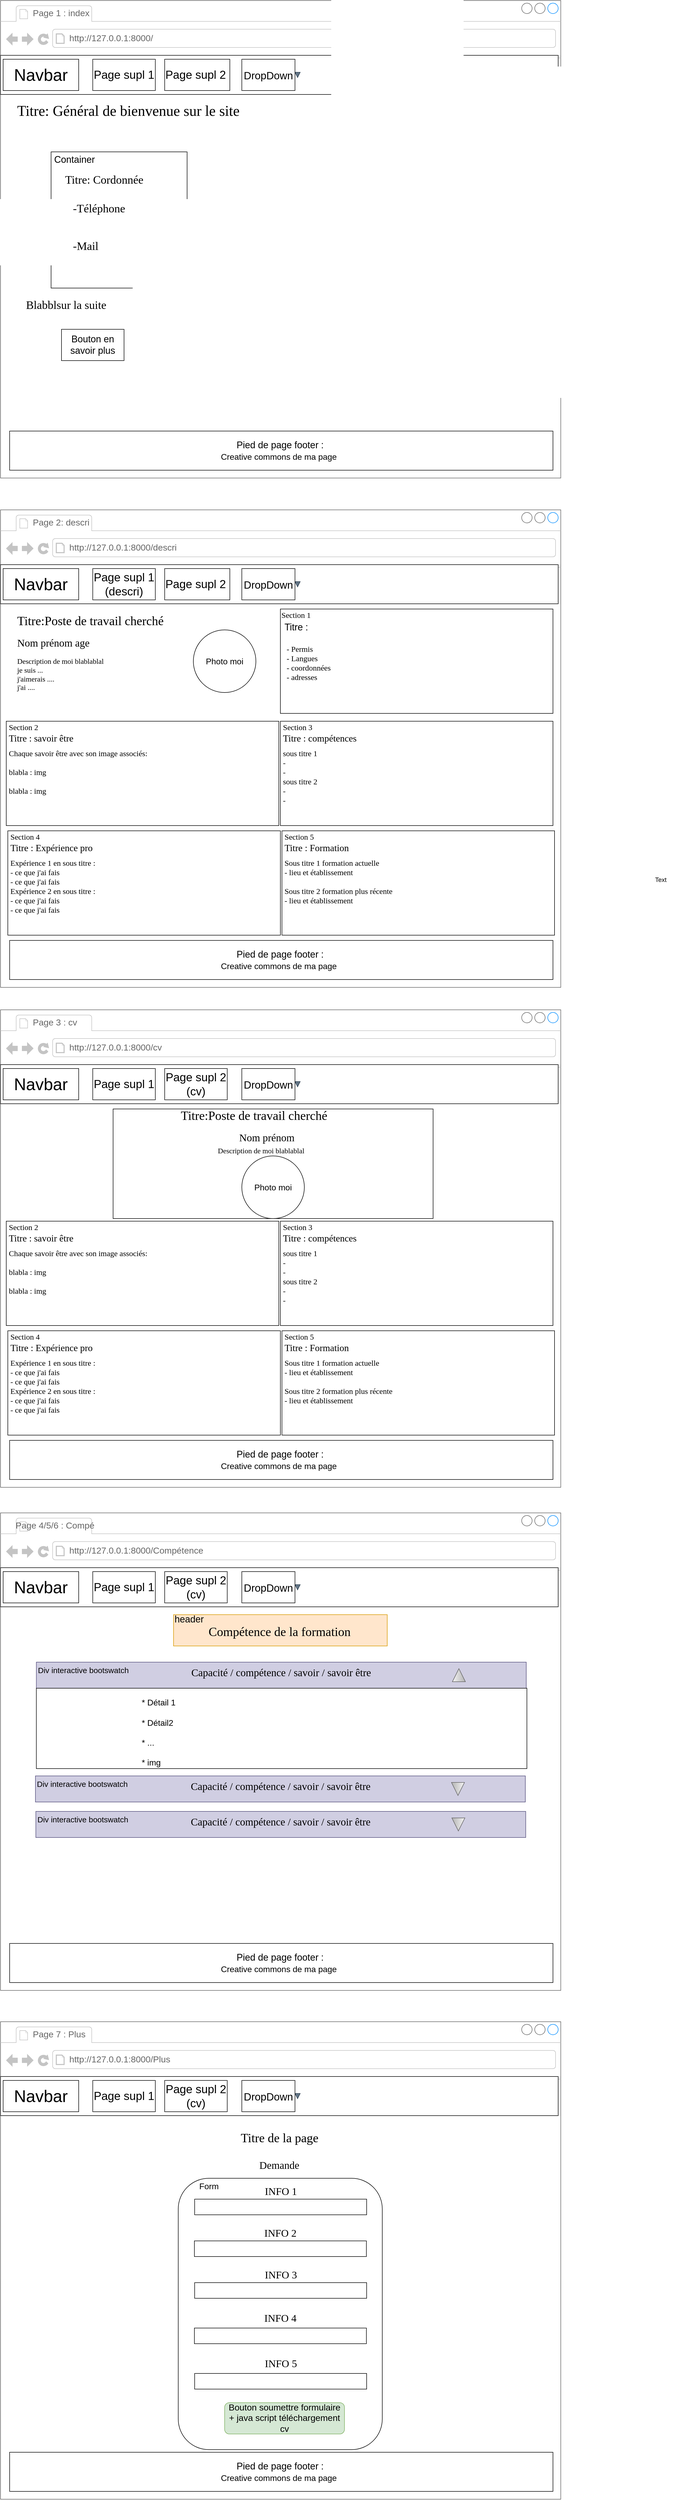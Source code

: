 <mxfile version="23.0.2" type="device">
  <diagram name="Page-1" id="2cc2dc42-3aac-f2a9-1cec-7a8b7cbee084">
    <mxGraphModel dx="1627" dy="3398" grid="1" gridSize="10" guides="1" tooltips="1" connect="1" arrows="1" fold="1" page="1" pageScale="1" pageWidth="1100" pageHeight="850" background="none" math="0" shadow="0">
      <root>
        <mxCell id="0" />
        <mxCell id="1" parent="0" />
        <mxCell id="7026571954dc6520-1" value="j" style="strokeWidth=1;shadow=0;dashed=0;align=center;html=1;shape=mxgraph.mockup.containers.browserWindow;rSize=0;strokeColor=#666666;mainText=,;recursiveResize=0;rounded=0;labelBackgroundColor=none;fontFamily=Verdana;fontSize=12" parent="1" vertex="1">
          <mxGeometry x="13" y="144" width="1075" height="915" as="geometry" />
        </mxCell>
        <mxCell id="PBdtkd81JDV2ZIQKBgxu-104" value="" style="rounded=0;whiteSpace=wrap;html=1;" vertex="1" parent="7026571954dc6520-1">
          <mxGeometry x="216" y="190" width="614" height="210" as="geometry" />
        </mxCell>
        <mxCell id="t-0MSepDz_Ys8Jjh8UIl-3" value="" style="rounded=0;whiteSpace=wrap;html=1;" parent="7026571954dc6520-1" vertex="1">
          <mxGeometry x="11" y="405" width="523" height="200" as="geometry" />
        </mxCell>
        <mxCell id="7026571954dc6520-2" value="Page 3 : cv" style="strokeWidth=1;shadow=0;dashed=0;align=center;html=1;shape=mxgraph.mockup.containers.anchor;fontSize=17;fontColor=#666666;align=left;" parent="7026571954dc6520-1" vertex="1">
          <mxGeometry x="60" y="12" width="110" height="26" as="geometry" />
        </mxCell>
        <mxCell id="7026571954dc6520-3" value="http://127.0.0.1:8000/cv" style="strokeWidth=1;shadow=0;dashed=0;align=center;html=1;shape=mxgraph.mockup.containers.anchor;rSize=0;fontSize=17;fontColor=#666666;align=left;" parent="7026571954dc6520-1" vertex="1">
          <mxGeometry x="130" y="60" width="250" height="26" as="geometry" />
        </mxCell>
        <mxCell id="7026571954dc6520-4" value="&lt;font style=&quot;font-size: 24px;&quot;&gt;Titre:&lt;font style=&quot;font-size: 24px;&quot;&gt;Poste de travail cherché&lt;/font&gt;&lt;/font&gt;" style="text;html=1;points=[];align=left;verticalAlign=top;spacingTop=-4;fontSize=30;fontFamily=Verdana" parent="7026571954dc6520-1" vertex="1">
          <mxGeometry x="344" y="180" width="340" height="50" as="geometry" />
        </mxCell>
        <mxCell id="7026571954dc6520-7" value="&lt;font style=&quot;font-size: 14px;&quot;&gt;Description de moi blablablal&lt;br&gt;&lt;/font&gt;" style="text;html=1;points=[];align=left;verticalAlign=top;spacingTop=-4;fontSize=12;fontFamily=Verdana;whiteSpace=wrap;" parent="7026571954dc6520-1" vertex="1">
          <mxGeometry x="415" y="260" width="240" height="30" as="geometry" />
        </mxCell>
        <mxCell id="DlKppZ8F-c1nNK-8nuvz-2" value="&lt;font style=&quot;font-size: 16px;&quot;&gt;Photo moi&lt;/font&gt;" style="ellipse;whiteSpace=wrap;html=1;aspect=fixed;" parent="7026571954dc6520-1" vertex="1">
          <mxGeometry x="463" y="280" width="120" height="120" as="geometry" />
        </mxCell>
        <mxCell id="DlKppZ8F-c1nNK-8nuvz-4" value="" style="rounded=0;whiteSpace=wrap;html=1;" parent="7026571954dc6520-1" vertex="1">
          <mxGeometry y="105" width="1070" height="75" as="geometry" />
        </mxCell>
        <mxCell id="DlKppZ8F-c1nNK-8nuvz-5" value="&lt;font style=&quot;font-size: 32px;&quot;&gt;Navbar&lt;/font&gt;" style="rounded=0;whiteSpace=wrap;html=1;" parent="7026571954dc6520-1" vertex="1">
          <mxGeometry x="5" y="112.5" width="145" height="60" as="geometry" />
        </mxCell>
        <mxCell id="DlKppZ8F-c1nNK-8nuvz-6" value="" style="triangle;whiteSpace=wrap;html=1;rotation=90;fillColor=#647687;fontColor=#ffffff;strokeColor=#314354;" parent="7026571954dc6520-1" vertex="1">
          <mxGeometry x="565" y="137.5" width="10" height="10" as="geometry" />
        </mxCell>
        <mxCell id="DlKppZ8F-c1nNK-8nuvz-7" value="&lt;font style=&quot;font-size: 20px;&quot;&gt;DropDown&lt;/font&gt;" style="rounded=0;whiteSpace=wrap;html=1;" parent="7026571954dc6520-1" vertex="1">
          <mxGeometry x="463" y="112.5" width="102" height="60" as="geometry" />
        </mxCell>
        <mxCell id="DlKppZ8F-c1nNK-8nuvz-8" value="&lt;font style=&quot;font-size: 22px;&quot;&gt;Page supl 1&lt;/font&gt;" style="rounded=0;whiteSpace=wrap;html=1;" parent="7026571954dc6520-1" vertex="1">
          <mxGeometry x="177" y="112.5" width="120" height="60" as="geometry" />
        </mxCell>
        <mxCell id="DlKppZ8F-c1nNK-8nuvz-9" value="&lt;font style=&quot;font-size: 22px;&quot;&gt;Page supl 2 (cv)&lt;/font&gt;" style="rounded=0;whiteSpace=wrap;html=1;" parent="7026571954dc6520-1" vertex="1">
          <mxGeometry x="315" y="112.5" width="120" height="60" as="geometry" />
        </mxCell>
        <mxCell id="DlKppZ8F-c1nNK-8nuvz-10" value="&lt;font style=&quot;font-size: 20px;&quot;&gt;Nom prénom&lt;/font&gt;" style="text;html=1;points=[];align=left;verticalAlign=top;spacingTop=-4;fontSize=12;fontFamily=Verdana;whiteSpace=wrap;" parent="7026571954dc6520-1" vertex="1">
          <mxGeometry x="455.5" y="230" width="135" height="40" as="geometry" />
        </mxCell>
        <mxCell id="DlKppZ8F-c1nNK-8nuvz-12" value="Section 2" style="text;html=1;points=[];align=left;verticalAlign=top;spacingTop=-4;fontSize=15;fontFamily=Verdana" parent="7026571954dc6520-1" vertex="1">
          <mxGeometry x="14" y="405" width="170" height="30" as="geometry" />
        </mxCell>
        <mxCell id="t-0MSepDz_Ys8Jjh8UIl-4" value="&lt;font style=&quot;font-size: 18px;&quot;&gt;Titre : savoir être&lt;/font&gt;" style="text;html=1;points=[];align=left;verticalAlign=top;spacingTop=-4;fontSize=15;fontFamily=Verdana" parent="7026571954dc6520-1" vertex="1">
          <mxGeometry x="14" y="425" width="170" height="30" as="geometry" />
        </mxCell>
        <mxCell id="t-0MSepDz_Ys8Jjh8UIl-6" value="Chaque savoir être avec son image associés:&lt;br&gt;&lt;br&gt;blabla : img&amp;nbsp;&lt;br&gt;&lt;br&gt;blabla : img&lt;br&gt;&lt;br&gt;" style="text;html=1;points=[];align=left;verticalAlign=top;spacingTop=-4;fontSize=15;fontFamily=Verdana" parent="7026571954dc6520-1" vertex="1">
          <mxGeometry x="14" y="455" width="513" height="145" as="geometry" />
        </mxCell>
        <mxCell id="t-0MSepDz_Ys8Jjh8UIl-8" value="" style="rounded=0;whiteSpace=wrap;html=1;" parent="7026571954dc6520-1" vertex="1">
          <mxGeometry x="537" y="405" width="523" height="200" as="geometry" />
        </mxCell>
        <mxCell id="t-0MSepDz_Ys8Jjh8UIl-9" value="Section 3" style="text;html=1;points=[];align=left;verticalAlign=top;spacingTop=-4;fontSize=15;fontFamily=Verdana" parent="7026571954dc6520-1" vertex="1">
          <mxGeometry x="540" y="405" width="170" height="30" as="geometry" />
        </mxCell>
        <mxCell id="t-0MSepDz_Ys8Jjh8UIl-10" value="&lt;font style=&quot;font-size: 18px;&quot;&gt;Titre : compétences&lt;/font&gt;" style="text;html=1;points=[];align=left;verticalAlign=top;spacingTop=-4;fontSize=15;fontFamily=Verdana" parent="7026571954dc6520-1" vertex="1">
          <mxGeometry x="540" y="425" width="170" height="30" as="geometry" />
        </mxCell>
        <mxCell id="t-0MSepDz_Ys8Jjh8UIl-11" value="sous titre 1&amp;nbsp;&lt;br&gt;-&lt;br&gt;-&lt;br&gt;sous titre 2&lt;br&gt;-&lt;br&gt;-&lt;br&gt;" style="text;html=1;points=[];align=left;verticalAlign=top;spacingTop=-4;fontSize=15;fontFamily=Verdana" parent="7026571954dc6520-1" vertex="1">
          <mxGeometry x="540" y="455" width="513" height="145" as="geometry" />
        </mxCell>
        <mxCell id="t-0MSepDz_Ys8Jjh8UIl-19" value="" style="rounded=0;whiteSpace=wrap;html=1;" parent="7026571954dc6520-1" vertex="1">
          <mxGeometry x="14" y="615" width="523" height="200" as="geometry" />
        </mxCell>
        <mxCell id="t-0MSepDz_Ys8Jjh8UIl-20" value="Section 4" style="text;html=1;points=[];align=left;verticalAlign=top;spacingTop=-4;fontSize=15;fontFamily=Verdana" parent="7026571954dc6520-1" vertex="1">
          <mxGeometry x="17" y="615" width="170" height="30" as="geometry" />
        </mxCell>
        <mxCell id="t-0MSepDz_Ys8Jjh8UIl-21" value="&lt;font style=&quot;font-size: 18px;&quot;&gt;Titre : Expérience pro&lt;/font&gt;" style="text;html=1;points=[];align=left;verticalAlign=top;spacingTop=-4;fontSize=15;fontFamily=Verdana" parent="7026571954dc6520-1" vertex="1">
          <mxGeometry x="17" y="635" width="170" height="30" as="geometry" />
        </mxCell>
        <mxCell id="t-0MSepDz_Ys8Jjh8UIl-22" value="Expérience 1 en sous titre :&lt;br&gt;- ce que j&#39;ai fais&amp;nbsp;&lt;br&gt;- ce que j&#39;ai fais&lt;br&gt;Expérience 2 en sous titre :&lt;br style=&quot;border-color: var(--border-color);&quot;&gt;- ce que j&#39;ai fais&amp;nbsp;&lt;br style=&quot;border-color: var(--border-color);&quot;&gt;- ce que j&#39;ai fais" style="text;html=1;points=[];align=left;verticalAlign=top;spacingTop=-4;fontSize=15;fontFamily=Verdana" parent="7026571954dc6520-1" vertex="1">
          <mxGeometry x="17" y="665" width="513" height="145" as="geometry" />
        </mxCell>
        <mxCell id="t-0MSepDz_Ys8Jjh8UIl-23" value="" style="rounded=0;whiteSpace=wrap;html=1;" parent="7026571954dc6520-1" vertex="1">
          <mxGeometry x="540" y="615" width="523" height="200" as="geometry" />
        </mxCell>
        <mxCell id="t-0MSepDz_Ys8Jjh8UIl-24" value="Section 5" style="text;html=1;points=[];align=left;verticalAlign=top;spacingTop=-4;fontSize=15;fontFamily=Verdana" parent="7026571954dc6520-1" vertex="1">
          <mxGeometry x="543" y="615" width="170" height="30" as="geometry" />
        </mxCell>
        <mxCell id="t-0MSepDz_Ys8Jjh8UIl-25" value="&lt;font style=&quot;font-size: 18px;&quot;&gt;Titre : Formation&lt;/font&gt;" style="text;html=1;points=[];align=left;verticalAlign=top;spacingTop=-4;fontSize=15;fontFamily=Verdana" parent="7026571954dc6520-1" vertex="1">
          <mxGeometry x="543" y="635" width="170" height="30" as="geometry" />
        </mxCell>
        <mxCell id="t-0MSepDz_Ys8Jjh8UIl-26" value="Sous titre 1 formation actuelle&amp;nbsp;&lt;br&gt;- lieu et établissement&lt;br&gt;&lt;br&gt;Sous titre 2 formation plus récente&amp;nbsp;&lt;br style=&quot;border-color: var(--border-color);&quot;&gt;- lieu et établissement" style="text;html=1;points=[];align=left;verticalAlign=top;spacingTop=-4;fontSize=15;fontFamily=Verdana" parent="7026571954dc6520-1" vertex="1">
          <mxGeometry x="543" y="665" width="513" height="145" as="geometry" />
        </mxCell>
        <mxCell id="t-0MSepDz_Ys8Jjh8UIl-27" value="" style="rounded=0;whiteSpace=wrap;html=1;" parent="7026571954dc6520-1" vertex="1">
          <mxGeometry x="17.5" y="825" width="1042.5" height="75" as="geometry" />
        </mxCell>
        <mxCell id="t-0MSepDz_Ys8Jjh8UIl-29" value="&lt;font style=&quot;&quot;&gt;&lt;span style=&quot;font-size: 18px;&quot;&gt;Pied de page footer :&lt;/span&gt;&lt;br&gt;&lt;font style=&quot;font-size: 16px;&quot;&gt;Creative commons de ma page&lt;/font&gt;&lt;/font&gt;&lt;font style=&quot;font-size: 18px;&quot;&gt;&amp;nbsp;&lt;br&gt;&lt;/font&gt;" style="text;html=1;strokeColor=none;fillColor=none;align=center;verticalAlign=middle;whiteSpace=wrap;rounded=0;" parent="7026571954dc6520-1" vertex="1">
          <mxGeometry x="308.5" y="838.75" width="455" height="47.5" as="geometry" />
        </mxCell>
        <mxCell id="t-0MSepDz_Ys8Jjh8UIl-30" value="j" style="strokeWidth=1;shadow=0;dashed=0;align=center;html=1;shape=mxgraph.mockup.containers.browserWindow;rSize=0;strokeColor=#666666;mainText=,;recursiveResize=0;rounded=0;labelBackgroundColor=none;fontFamily=Verdana;fontSize=12" parent="1" vertex="1">
          <mxGeometry x="13" y="-814" width="1075" height="915" as="geometry" />
        </mxCell>
        <mxCell id="t-0MSepDz_Ys8Jjh8UIl-31" value="" style="rounded=0;whiteSpace=wrap;html=1;" parent="t-0MSepDz_Ys8Jjh8UIl-30" vertex="1">
          <mxGeometry x="11" y="405" width="523" height="200" as="geometry" />
        </mxCell>
        <mxCell id="t-0MSepDz_Ys8Jjh8UIl-32" value="" style="rounded=0;whiteSpace=wrap;html=1;" parent="t-0MSepDz_Ys8Jjh8UIl-30" vertex="1">
          <mxGeometry x="537" y="190" width="523" height="200" as="geometry" />
        </mxCell>
        <mxCell id="t-0MSepDz_Ys8Jjh8UIl-33" value="Page 2: descri" style="strokeWidth=1;shadow=0;dashed=0;align=center;html=1;shape=mxgraph.mockup.containers.anchor;fontSize=17;fontColor=#666666;align=left;" parent="t-0MSepDz_Ys8Jjh8UIl-30" vertex="1">
          <mxGeometry x="60" y="12" width="110" height="26" as="geometry" />
        </mxCell>
        <mxCell id="t-0MSepDz_Ys8Jjh8UIl-34" value="http://127.0.0.1:8000/descri" style="strokeWidth=1;shadow=0;dashed=0;align=center;html=1;shape=mxgraph.mockup.containers.anchor;rSize=0;fontSize=17;fontColor=#666666;align=left;" parent="t-0MSepDz_Ys8Jjh8UIl-30" vertex="1">
          <mxGeometry x="130" y="60" width="250" height="26" as="geometry" />
        </mxCell>
        <mxCell id="t-0MSepDz_Ys8Jjh8UIl-35" value="&lt;font style=&quot;font-size: 24px;&quot;&gt;Titre:&lt;font style=&quot;font-size: 24px;&quot;&gt;Poste de travail cherché&lt;/font&gt;&lt;/font&gt;" style="text;html=1;points=[];align=left;verticalAlign=top;spacingTop=-4;fontSize=30;fontFamily=Verdana" parent="t-0MSepDz_Ys8Jjh8UIl-30" vertex="1">
          <mxGeometry x="30" y="190" width="340" height="50" as="geometry" />
        </mxCell>
        <mxCell id="t-0MSepDz_Ys8Jjh8UIl-36" value="Section 1" style="text;html=1;points=[];align=left;verticalAlign=top;spacingTop=-4;fontSize=15;fontFamily=Verdana" parent="t-0MSepDz_Ys8Jjh8UIl-30" vertex="1">
          <mxGeometry x="537" y="190" width="93" height="20" as="geometry" />
        </mxCell>
        <mxCell id="t-0MSepDz_Ys8Jjh8UIl-37" value="&lt;font style=&quot;font-size: 14px;&quot;&gt;Description de moi blablablal&lt;br&gt;je suis ...&lt;br&gt;j&#39;aimerais ....&lt;br&gt;j&#39;ai ....&lt;br&gt;&lt;/font&gt;" style="text;html=1;points=[];align=left;verticalAlign=top;spacingTop=-4;fontSize=12;fontFamily=Verdana;whiteSpace=wrap;" parent="t-0MSepDz_Ys8Jjh8UIl-30" vertex="1">
          <mxGeometry x="30" y="280" width="240" height="75" as="geometry" />
        </mxCell>
        <mxCell id="t-0MSepDz_Ys8Jjh8UIl-38" value="&lt;font style=&quot;font-size: 16px;&quot;&gt;Photo moi&lt;/font&gt;" style="ellipse;whiteSpace=wrap;html=1;aspect=fixed;" parent="t-0MSepDz_Ys8Jjh8UIl-30" vertex="1">
          <mxGeometry x="370" y="230" width="120" height="120" as="geometry" />
        </mxCell>
        <mxCell id="t-0MSepDz_Ys8Jjh8UIl-39" value="" style="rounded=0;whiteSpace=wrap;html=1;" parent="t-0MSepDz_Ys8Jjh8UIl-30" vertex="1">
          <mxGeometry y="105" width="1070" height="75" as="geometry" />
        </mxCell>
        <mxCell id="t-0MSepDz_Ys8Jjh8UIl-42" value="&lt;font style=&quot;font-size: 32px;&quot;&gt;Navbar&lt;/font&gt;" style="rounded=0;whiteSpace=wrap;html=1;" parent="t-0MSepDz_Ys8Jjh8UIl-30" vertex="1">
          <mxGeometry x="5" y="112.5" width="145" height="60" as="geometry" />
        </mxCell>
        <mxCell id="t-0MSepDz_Ys8Jjh8UIl-43" value="" style="triangle;whiteSpace=wrap;html=1;rotation=90;fillColor=#647687;fontColor=#ffffff;strokeColor=#314354;" parent="t-0MSepDz_Ys8Jjh8UIl-30" vertex="1">
          <mxGeometry x="565" y="137.5" width="10" height="10" as="geometry" />
        </mxCell>
        <mxCell id="t-0MSepDz_Ys8Jjh8UIl-44" value="&lt;font style=&quot;font-size: 20px;&quot;&gt;DropDown&lt;/font&gt;" style="rounded=0;whiteSpace=wrap;html=1;" parent="t-0MSepDz_Ys8Jjh8UIl-30" vertex="1">
          <mxGeometry x="463" y="112.5" width="102" height="60" as="geometry" />
        </mxCell>
        <mxCell id="t-0MSepDz_Ys8Jjh8UIl-45" value="&lt;font style=&quot;font-size: 22px;&quot;&gt;Page supl 1&lt;br&gt;(descri)&lt;br&gt;&lt;/font&gt;" style="rounded=0;whiteSpace=wrap;html=1;" parent="t-0MSepDz_Ys8Jjh8UIl-30" vertex="1">
          <mxGeometry x="177" y="112.5" width="120" height="60" as="geometry" />
        </mxCell>
        <mxCell id="t-0MSepDz_Ys8Jjh8UIl-46" value="&lt;font style=&quot;font-size: 22px;&quot;&gt;Page supl 2&amp;nbsp;&lt;/font&gt;" style="rounded=0;whiteSpace=wrap;html=1;" parent="t-0MSepDz_Ys8Jjh8UIl-30" vertex="1">
          <mxGeometry x="315" y="112.5" width="125" height="60" as="geometry" />
        </mxCell>
        <mxCell id="t-0MSepDz_Ys8Jjh8UIl-47" value="&lt;font style=&quot;font-size: 20px;&quot;&gt;Nom prénom age&amp;nbsp;&lt;/font&gt;" style="text;html=1;points=[];align=left;verticalAlign=top;spacingTop=-4;fontSize=12;fontFamily=Verdana;whiteSpace=wrap;" parent="t-0MSepDz_Ys8Jjh8UIl-30" vertex="1">
          <mxGeometry x="30" y="240" width="240" height="40" as="geometry" />
        </mxCell>
        <mxCell id="t-0MSepDz_Ys8Jjh8UIl-48" value="Section 2" style="text;html=1;points=[];align=left;verticalAlign=top;spacingTop=-4;fontSize=15;fontFamily=Verdana" parent="t-0MSepDz_Ys8Jjh8UIl-30" vertex="1">
          <mxGeometry x="14" y="405" width="170" height="30" as="geometry" />
        </mxCell>
        <mxCell id="t-0MSepDz_Ys8Jjh8UIl-49" value="&lt;font style=&quot;font-size: 18px;&quot;&gt;Titre :&amp;nbsp;&lt;/font&gt;" style="text;html=1;strokeColor=none;fillColor=none;align=center;verticalAlign=middle;whiteSpace=wrap;rounded=0;" parent="t-0MSepDz_Ys8Jjh8UIl-30" vertex="1">
          <mxGeometry x="540" y="210" width="60" height="30" as="geometry" />
        </mxCell>
        <mxCell id="t-0MSepDz_Ys8Jjh8UIl-50" value="- Permis&lt;br&gt;- Langues&lt;br&gt;- coordonnées&lt;br&gt;- adresses" style="text;html=1;points=[];align=left;verticalAlign=top;spacingTop=-4;fontSize=15;fontFamily=Verdana" parent="t-0MSepDz_Ys8Jjh8UIl-30" vertex="1">
          <mxGeometry x="547" y="255" width="233" height="135" as="geometry" />
        </mxCell>
        <mxCell id="t-0MSepDz_Ys8Jjh8UIl-51" value="&lt;font style=&quot;font-size: 18px;&quot;&gt;Titre : savoir être&lt;/font&gt;" style="text;html=1;points=[];align=left;verticalAlign=top;spacingTop=-4;fontSize=15;fontFamily=Verdana" parent="t-0MSepDz_Ys8Jjh8UIl-30" vertex="1">
          <mxGeometry x="14" y="425" width="170" height="30" as="geometry" />
        </mxCell>
        <mxCell id="t-0MSepDz_Ys8Jjh8UIl-52" value="Chaque savoir être avec son image associés:&lt;br&gt;&lt;br&gt;blabla : img&amp;nbsp;&lt;br&gt;&lt;br&gt;blabla : img&lt;br&gt;&lt;br&gt;" style="text;html=1;points=[];align=left;verticalAlign=top;spacingTop=-4;fontSize=15;fontFamily=Verdana" parent="t-0MSepDz_Ys8Jjh8UIl-30" vertex="1">
          <mxGeometry x="14" y="455" width="513" height="145" as="geometry" />
        </mxCell>
        <mxCell id="t-0MSepDz_Ys8Jjh8UIl-53" value="" style="rounded=0;whiteSpace=wrap;html=1;" parent="t-0MSepDz_Ys8Jjh8UIl-30" vertex="1">
          <mxGeometry x="537" y="405" width="523" height="200" as="geometry" />
        </mxCell>
        <mxCell id="t-0MSepDz_Ys8Jjh8UIl-54" value="Section 3" style="text;html=1;points=[];align=left;verticalAlign=top;spacingTop=-4;fontSize=15;fontFamily=Verdana" parent="t-0MSepDz_Ys8Jjh8UIl-30" vertex="1">
          <mxGeometry x="540" y="405" width="170" height="30" as="geometry" />
        </mxCell>
        <mxCell id="t-0MSepDz_Ys8Jjh8UIl-55" value="&lt;font style=&quot;font-size: 18px;&quot;&gt;Titre : compétences&lt;/font&gt;" style="text;html=1;points=[];align=left;verticalAlign=top;spacingTop=-4;fontSize=15;fontFamily=Verdana" parent="t-0MSepDz_Ys8Jjh8UIl-30" vertex="1">
          <mxGeometry x="540" y="425" width="170" height="30" as="geometry" />
        </mxCell>
        <mxCell id="t-0MSepDz_Ys8Jjh8UIl-56" value="sous titre 1&amp;nbsp;&lt;br&gt;-&lt;br&gt;-&lt;br&gt;sous titre 2&lt;br&gt;-&lt;br&gt;-&lt;br&gt;" style="text;html=1;points=[];align=left;verticalAlign=top;spacingTop=-4;fontSize=15;fontFamily=Verdana" parent="t-0MSepDz_Ys8Jjh8UIl-30" vertex="1">
          <mxGeometry x="540" y="455" width="513" height="145" as="geometry" />
        </mxCell>
        <mxCell id="t-0MSepDz_Ys8Jjh8UIl-57" value="" style="rounded=0;whiteSpace=wrap;html=1;" parent="t-0MSepDz_Ys8Jjh8UIl-30" vertex="1">
          <mxGeometry x="14" y="615" width="523" height="200" as="geometry" />
        </mxCell>
        <mxCell id="t-0MSepDz_Ys8Jjh8UIl-58" value="Section 4" style="text;html=1;points=[];align=left;verticalAlign=top;spacingTop=-4;fontSize=15;fontFamily=Verdana" parent="t-0MSepDz_Ys8Jjh8UIl-30" vertex="1">
          <mxGeometry x="17" y="615" width="170" height="30" as="geometry" />
        </mxCell>
        <mxCell id="t-0MSepDz_Ys8Jjh8UIl-59" value="&lt;font style=&quot;font-size: 18px;&quot;&gt;Titre : Expérience pro&lt;/font&gt;" style="text;html=1;points=[];align=left;verticalAlign=top;spacingTop=-4;fontSize=15;fontFamily=Verdana" parent="t-0MSepDz_Ys8Jjh8UIl-30" vertex="1">
          <mxGeometry x="17" y="635" width="170" height="30" as="geometry" />
        </mxCell>
        <mxCell id="t-0MSepDz_Ys8Jjh8UIl-60" value="Expérience 1 en sous titre :&lt;br&gt;- ce que j&#39;ai fais&amp;nbsp;&lt;br&gt;- ce que j&#39;ai fais&lt;br&gt;Expérience 2 en sous titre :&lt;br style=&quot;border-color: var(--border-color);&quot;&gt;- ce que j&#39;ai fais&amp;nbsp;&lt;br style=&quot;border-color: var(--border-color);&quot;&gt;- ce que j&#39;ai fais" style="text;html=1;points=[];align=left;verticalAlign=top;spacingTop=-4;fontSize=15;fontFamily=Verdana" parent="t-0MSepDz_Ys8Jjh8UIl-30" vertex="1">
          <mxGeometry x="17" y="665" width="513" height="145" as="geometry" />
        </mxCell>
        <mxCell id="t-0MSepDz_Ys8Jjh8UIl-61" value="" style="rounded=0;whiteSpace=wrap;html=1;" parent="t-0MSepDz_Ys8Jjh8UIl-30" vertex="1">
          <mxGeometry x="540" y="615" width="523" height="200" as="geometry" />
        </mxCell>
        <mxCell id="t-0MSepDz_Ys8Jjh8UIl-62" value="Section 5" style="text;html=1;points=[];align=left;verticalAlign=top;spacingTop=-4;fontSize=15;fontFamily=Verdana" parent="t-0MSepDz_Ys8Jjh8UIl-30" vertex="1">
          <mxGeometry x="543" y="615" width="170" height="30" as="geometry" />
        </mxCell>
        <mxCell id="t-0MSepDz_Ys8Jjh8UIl-63" value="&lt;font style=&quot;font-size: 18px;&quot;&gt;Titre : Formation&lt;/font&gt;" style="text;html=1;points=[];align=left;verticalAlign=top;spacingTop=-4;fontSize=15;fontFamily=Verdana" parent="t-0MSepDz_Ys8Jjh8UIl-30" vertex="1">
          <mxGeometry x="543" y="635" width="170" height="30" as="geometry" />
        </mxCell>
        <mxCell id="t-0MSepDz_Ys8Jjh8UIl-64" value="Sous titre 1 formation actuelle&amp;nbsp;&lt;br&gt;- lieu et établissement&lt;br&gt;&lt;br&gt;Sous titre 2 formation plus récente&amp;nbsp;&lt;br style=&quot;border-color: var(--border-color);&quot;&gt;- lieu et établissement" style="text;html=1;points=[];align=left;verticalAlign=top;spacingTop=-4;fontSize=15;fontFamily=Verdana" parent="t-0MSepDz_Ys8Jjh8UIl-30" vertex="1">
          <mxGeometry x="543" y="665" width="513" height="145" as="geometry" />
        </mxCell>
        <mxCell id="t-0MSepDz_Ys8Jjh8UIl-65" value="" style="rounded=0;whiteSpace=wrap;html=1;" parent="t-0MSepDz_Ys8Jjh8UIl-30" vertex="1">
          <mxGeometry x="17.5" y="825" width="1042.5" height="75" as="geometry" />
        </mxCell>
        <mxCell id="t-0MSepDz_Ys8Jjh8UIl-66" value="&lt;font style=&quot;&quot;&gt;&lt;span style=&quot;font-size: 18px;&quot;&gt;Pied de page footer :&lt;/span&gt;&lt;br&gt;&lt;font style=&quot;font-size: 16px;&quot;&gt;Creative commons de ma page&lt;/font&gt;&lt;/font&gt;&lt;font style=&quot;font-size: 18px;&quot;&gt;&amp;nbsp;&lt;br&gt;&lt;/font&gt;" style="text;html=1;strokeColor=none;fillColor=none;align=center;verticalAlign=middle;whiteSpace=wrap;rounded=0;" parent="t-0MSepDz_Ys8Jjh8UIl-30" vertex="1">
          <mxGeometry x="308.5" y="838.75" width="455" height="47.5" as="geometry" />
        </mxCell>
        <mxCell id="t-0MSepDz_Ys8Jjh8UIl-67" value="Text" style="text;html=1;strokeColor=none;fillColor=none;align=center;verticalAlign=middle;whiteSpace=wrap;rounded=0;" parent="1" vertex="1">
          <mxGeometry x="1250" y="-120" width="60" height="30" as="geometry" />
        </mxCell>
        <mxCell id="t-0MSepDz_Ys8Jjh8UIl-68" value="" style="strokeWidth=1;shadow=0;dashed=0;align=center;html=1;shape=mxgraph.mockup.containers.browserWindow;rSize=0;strokeColor=#666666;mainText=,;recursiveResize=0;rounded=0;labelBackgroundColor=none;fontFamily=Verdana;fontSize=12" parent="1" vertex="1">
          <mxGeometry x="13" y="-1790" width="1075" height="915" as="geometry" />
        </mxCell>
        <mxCell id="ok_gMqsKIF0UNlrbJtwh-1" value="" style="whiteSpace=wrap;html=1;aspect=fixed;" parent="t-0MSepDz_Ys8Jjh8UIl-68" vertex="1">
          <mxGeometry x="97" y="290" width="261" height="261" as="geometry" />
        </mxCell>
        <mxCell id="t-0MSepDz_Ys8Jjh8UIl-71" value="Page 1 : index" style="strokeWidth=1;shadow=0;dashed=0;align=center;html=1;shape=mxgraph.mockup.containers.anchor;fontSize=17;fontColor=#666666;align=left;" parent="t-0MSepDz_Ys8Jjh8UIl-68" vertex="1">
          <mxGeometry x="60" y="12" width="110" height="26" as="geometry" />
        </mxCell>
        <mxCell id="t-0MSepDz_Ys8Jjh8UIl-72" value="http://127.0.0.1:8000/" style="strokeWidth=1;shadow=0;dashed=0;align=center;html=1;shape=mxgraph.mockup.containers.anchor;rSize=0;fontSize=17;fontColor=#666666;align=left;" parent="t-0MSepDz_Ys8Jjh8UIl-68" vertex="1">
          <mxGeometry x="130" y="60" width="250" height="26" as="geometry" />
        </mxCell>
        <mxCell id="t-0MSepDz_Ys8Jjh8UIl-73" value="&lt;font style=&quot;font-size: 28px;&quot;&gt;Titre: Général de bienvenue sur le site&lt;/font&gt;" style="text;html=1;points=[];align=left;verticalAlign=top;spacingTop=-4;fontSize=30;fontFamily=Verdana" parent="t-0MSepDz_Ys8Jjh8UIl-68" vertex="1">
          <mxGeometry x="30" y="190" width="860" height="50" as="geometry" />
        </mxCell>
        <mxCell id="t-0MSepDz_Ys8Jjh8UIl-77" value="" style="rounded=0;whiteSpace=wrap;html=1;" parent="t-0MSepDz_Ys8Jjh8UIl-68" vertex="1">
          <mxGeometry y="105" width="1070" height="75" as="geometry" />
        </mxCell>
        <mxCell id="t-0MSepDz_Ys8Jjh8UIl-80" value="&lt;font style=&quot;font-size: 32px;&quot;&gt;Navbar&lt;/font&gt;" style="rounded=0;whiteSpace=wrap;html=1;" parent="t-0MSepDz_Ys8Jjh8UIl-68" vertex="1">
          <mxGeometry x="5" y="112.5" width="145" height="60" as="geometry" />
        </mxCell>
        <mxCell id="t-0MSepDz_Ys8Jjh8UIl-81" value="" style="triangle;whiteSpace=wrap;html=1;rotation=90;fillColor=#647687;fontColor=#ffffff;strokeColor=#314354;" parent="t-0MSepDz_Ys8Jjh8UIl-68" vertex="1">
          <mxGeometry x="565" y="137.5" width="10" height="10" as="geometry" />
        </mxCell>
        <mxCell id="t-0MSepDz_Ys8Jjh8UIl-82" value="&lt;font style=&quot;font-size: 20px;&quot;&gt;DropDown&lt;/font&gt;" style="rounded=0;whiteSpace=wrap;html=1;" parent="t-0MSepDz_Ys8Jjh8UIl-68" vertex="1">
          <mxGeometry x="463" y="112.5" width="102" height="60" as="geometry" />
        </mxCell>
        <mxCell id="t-0MSepDz_Ys8Jjh8UIl-83" value="&lt;font style=&quot;font-size: 22px;&quot;&gt;Page supl 1&lt;br&gt;&lt;/font&gt;" style="rounded=0;whiteSpace=wrap;html=1;" parent="t-0MSepDz_Ys8Jjh8UIl-68" vertex="1">
          <mxGeometry x="177" y="112.5" width="120" height="60" as="geometry" />
        </mxCell>
        <mxCell id="t-0MSepDz_Ys8Jjh8UIl-84" value="&lt;font style=&quot;font-size: 22px;&quot;&gt;Page supl 2&amp;nbsp;&lt;/font&gt;" style="rounded=0;whiteSpace=wrap;html=1;" parent="t-0MSepDz_Ys8Jjh8UIl-68" vertex="1">
          <mxGeometry x="315" y="112.5" width="125" height="60" as="geometry" />
        </mxCell>
        <mxCell id="t-0MSepDz_Ys8Jjh8UIl-103" value="" style="rounded=0;whiteSpace=wrap;html=1;" parent="t-0MSepDz_Ys8Jjh8UIl-68" vertex="1">
          <mxGeometry x="17.5" y="825" width="1042.5" height="75" as="geometry" />
        </mxCell>
        <mxCell id="t-0MSepDz_Ys8Jjh8UIl-104" value="&lt;font style=&quot;&quot;&gt;&lt;span style=&quot;font-size: 18px;&quot;&gt;Pied de page footer :&lt;/span&gt;&lt;br&gt;&lt;font style=&quot;font-size: 16px;&quot;&gt;Creative commons de ma page&lt;/font&gt;&lt;/font&gt;&lt;font style=&quot;font-size: 18px;&quot;&gt;&amp;nbsp;&lt;br&gt;&lt;/font&gt;" style="text;html=1;strokeColor=none;fillColor=none;align=center;verticalAlign=middle;whiteSpace=wrap;rounded=0;" parent="t-0MSepDz_Ys8Jjh8UIl-68" vertex="1">
          <mxGeometry x="308.5" y="838.75" width="455" height="47.5" as="geometry" />
        </mxCell>
        <mxCell id="c42JllxmDrkgjZoQHSI8-1" value="&lt;font style=&quot;font-size: 22px;&quot;&gt;Titre: Cordonnée&lt;/font&gt;" style="text;html=1;points=[];align=left;verticalAlign=top;spacingTop=-4;fontSize=30;fontFamily=Verdana" parent="t-0MSepDz_Ys8Jjh8UIl-68" vertex="1">
          <mxGeometry x="122" y="320" width="205" height="50" as="geometry" />
        </mxCell>
        <mxCell id="c42JllxmDrkgjZoQHSI8-2" value="&lt;span style=&quot;font-size: 22px;&quot;&gt;-Téléphone&lt;br&gt;&lt;br&gt;-Mail&lt;br&gt;&lt;/span&gt;" style="text;html=1;points=[];align=left;verticalAlign=top;spacingTop=-4;fontSize=30;fontFamily=Verdana" parent="t-0MSepDz_Ys8Jjh8UIl-68" vertex="1">
          <mxGeometry x="137" y="375" width="143" height="140" as="geometry" />
        </mxCell>
        <mxCell id="c42JllxmDrkgjZoQHSI8-3" value="&lt;span style=&quot;font-size: 22px;&quot;&gt;Blabblsur la suite&lt;br&gt;&lt;/span&gt;" style="text;html=1;points=[];align=left;verticalAlign=top;spacingTop=-4;fontSize=30;fontFamily=Verdana" parent="t-0MSepDz_Ys8Jjh8UIl-68" vertex="1">
          <mxGeometry x="47" y="560" width="860" height="140" as="geometry" />
        </mxCell>
        <mxCell id="ok_gMqsKIF0UNlrbJtwh-2" value="&lt;font style=&quot;font-size: 18px;&quot;&gt;Container&lt;/font&gt;" style="text;html=1;strokeColor=none;fillColor=none;align=center;verticalAlign=middle;whiteSpace=wrap;rounded=0;" parent="t-0MSepDz_Ys8Jjh8UIl-68" vertex="1">
          <mxGeometry x="97" y="290" width="90" height="30" as="geometry" />
        </mxCell>
        <mxCell id="ok_gMqsKIF0UNlrbJtwh-3" value="&lt;font style=&quot;font-size: 18px;&quot;&gt;Bouton en savoir plus&lt;/font&gt;" style="rounded=0;whiteSpace=wrap;html=1;" parent="t-0MSepDz_Ys8Jjh8UIl-68" vertex="1">
          <mxGeometry x="117" y="630" width="120" height="60" as="geometry" />
        </mxCell>
        <mxCell id="PBdtkd81JDV2ZIQKBgxu-1" value="" style="strokeWidth=1;shadow=0;dashed=0;align=center;html=1;shape=mxgraph.mockup.containers.browserWindow;rSize=0;strokeColor=#666666;mainText=,;recursiveResize=0;rounded=0;labelBackgroundColor=none;fontFamily=Verdana;fontSize=12" vertex="1" parent="1">
          <mxGeometry x="13" y="2083" width="1075" height="915" as="geometry" />
        </mxCell>
        <mxCell id="PBdtkd81JDV2ZIQKBgxu-4" value="Page 7 : Plus" style="strokeWidth=1;shadow=0;dashed=0;align=center;html=1;shape=mxgraph.mockup.containers.anchor;fontSize=17;fontColor=#666666;align=left;" vertex="1" parent="PBdtkd81JDV2ZIQKBgxu-1">
          <mxGeometry x="60" y="12" width="110" height="26" as="geometry" />
        </mxCell>
        <mxCell id="PBdtkd81JDV2ZIQKBgxu-5" value="http://127.0.0.1:8000/Plus" style="strokeWidth=1;shadow=0;dashed=0;align=center;html=1;shape=mxgraph.mockup.containers.anchor;rSize=0;fontSize=17;fontColor=#666666;align=left;" vertex="1" parent="PBdtkd81JDV2ZIQKBgxu-1">
          <mxGeometry x="130" y="60" width="250" height="26" as="geometry" />
        </mxCell>
        <mxCell id="PBdtkd81JDV2ZIQKBgxu-6" value="&lt;span style=&quot;font-size: 24px;&quot;&gt;Titre de la page&lt;/span&gt;" style="text;html=1;points=[];align=center;verticalAlign=top;spacingTop=-4;fontSize=30;fontFamily=Verdana" vertex="1" parent="PBdtkd81JDV2ZIQKBgxu-1">
          <mxGeometry x="365" y="200" width="340" height="50" as="geometry" />
        </mxCell>
        <mxCell id="PBdtkd81JDV2ZIQKBgxu-10" value="" style="rounded=0;whiteSpace=wrap;html=1;" vertex="1" parent="PBdtkd81JDV2ZIQKBgxu-1">
          <mxGeometry y="105" width="1070" height="75" as="geometry" />
        </mxCell>
        <mxCell id="PBdtkd81JDV2ZIQKBgxu-11" value="&lt;font style=&quot;font-size: 32px;&quot;&gt;Navbar&lt;/font&gt;" style="rounded=0;whiteSpace=wrap;html=1;" vertex="1" parent="PBdtkd81JDV2ZIQKBgxu-1">
          <mxGeometry x="5" y="112.5" width="145" height="60" as="geometry" />
        </mxCell>
        <mxCell id="PBdtkd81JDV2ZIQKBgxu-12" value="" style="triangle;whiteSpace=wrap;html=1;rotation=90;fillColor=#647687;fontColor=#ffffff;strokeColor=#314354;" vertex="1" parent="PBdtkd81JDV2ZIQKBgxu-1">
          <mxGeometry x="565" y="137.5" width="10" height="10" as="geometry" />
        </mxCell>
        <mxCell id="PBdtkd81JDV2ZIQKBgxu-13" value="&lt;font style=&quot;font-size: 20px;&quot;&gt;DropDown&lt;/font&gt;" style="rounded=0;whiteSpace=wrap;html=1;" vertex="1" parent="PBdtkd81JDV2ZIQKBgxu-1">
          <mxGeometry x="463" y="112.5" width="102" height="60" as="geometry" />
        </mxCell>
        <mxCell id="PBdtkd81JDV2ZIQKBgxu-14" value="&lt;font style=&quot;font-size: 22px;&quot;&gt;Page supl 1&lt;/font&gt;" style="rounded=0;whiteSpace=wrap;html=1;" vertex="1" parent="PBdtkd81JDV2ZIQKBgxu-1">
          <mxGeometry x="177" y="112.5" width="120" height="60" as="geometry" />
        </mxCell>
        <mxCell id="PBdtkd81JDV2ZIQKBgxu-15" value="&lt;font style=&quot;font-size: 22px;&quot;&gt;Page supl 2 (cv)&lt;/font&gt;" style="rounded=0;whiteSpace=wrap;html=1;" vertex="1" parent="PBdtkd81JDV2ZIQKBgxu-1">
          <mxGeometry x="315" y="112.5" width="120" height="60" as="geometry" />
        </mxCell>
        <mxCell id="PBdtkd81JDV2ZIQKBgxu-16" value="&lt;span style=&quot;font-size: 20px;&quot;&gt;Demande&lt;/span&gt;" style="text;html=1;points=[];align=center;verticalAlign=top;spacingTop=-4;fontSize=12;fontFamily=Verdana;whiteSpace=wrap;" vertex="1" parent="PBdtkd81JDV2ZIQKBgxu-1">
          <mxGeometry x="415" y="260" width="240" height="40" as="geometry" />
        </mxCell>
        <mxCell id="PBdtkd81JDV2ZIQKBgxu-34" value="" style="rounded=0;whiteSpace=wrap;html=1;" vertex="1" parent="PBdtkd81JDV2ZIQKBgxu-1">
          <mxGeometry x="17.5" y="825" width="1042.5" height="75" as="geometry" />
        </mxCell>
        <mxCell id="PBdtkd81JDV2ZIQKBgxu-35" value="&lt;font style=&quot;&quot;&gt;&lt;span style=&quot;font-size: 18px;&quot;&gt;Pied de page footer :&lt;/span&gt;&lt;br&gt;&lt;font style=&quot;font-size: 16px;&quot;&gt;Creative commons de ma page&lt;/font&gt;&lt;/font&gt;&lt;font style=&quot;font-size: 18px;&quot;&gt;&amp;nbsp;&lt;br&gt;&lt;/font&gt;" style="text;html=1;strokeColor=none;fillColor=none;align=center;verticalAlign=middle;whiteSpace=wrap;rounded=0;" vertex="1" parent="PBdtkd81JDV2ZIQKBgxu-1">
          <mxGeometry x="308.5" y="838.75" width="455" height="47.5" as="geometry" />
        </mxCell>
        <mxCell id="PBdtkd81JDV2ZIQKBgxu-38" value="" style="rounded=1;whiteSpace=wrap;html=1;" vertex="1" parent="PBdtkd81JDV2ZIQKBgxu-1">
          <mxGeometry x="341" y="300" width="391.5" height="520" as="geometry" />
        </mxCell>
        <mxCell id="PBdtkd81JDV2ZIQKBgxu-39" value="" style="rounded=0;whiteSpace=wrap;html=1;" vertex="1" parent="PBdtkd81JDV2ZIQKBgxu-1">
          <mxGeometry x="372.5" y="340" width="330" height="30" as="geometry" />
        </mxCell>
        <mxCell id="PBdtkd81JDV2ZIQKBgxu-41" value="&lt;span style=&quot;font-size: 20px;&quot;&gt;INFO 1&lt;/span&gt;" style="text;html=1;points=[];align=center;verticalAlign=top;spacingTop=-4;fontSize=12;fontFamily=Verdana;whiteSpace=wrap;" vertex="1" parent="PBdtkd81JDV2ZIQKBgxu-1">
          <mxGeometry x="417.5" y="310" width="240" height="40" as="geometry" />
        </mxCell>
        <mxCell id="PBdtkd81JDV2ZIQKBgxu-42" value="" style="rounded=0;whiteSpace=wrap;html=1;" vertex="1" parent="PBdtkd81JDV2ZIQKBgxu-1">
          <mxGeometry x="372" y="420" width="330" height="30" as="geometry" />
        </mxCell>
        <mxCell id="PBdtkd81JDV2ZIQKBgxu-43" value="&lt;span style=&quot;font-size: 20px;&quot;&gt;INFO 2&lt;/span&gt;" style="text;html=1;points=[];align=center;verticalAlign=top;spacingTop=-4;fontSize=12;fontFamily=Verdana;whiteSpace=wrap;" vertex="1" parent="PBdtkd81JDV2ZIQKBgxu-1">
          <mxGeometry x="417" y="390" width="240" height="40" as="geometry" />
        </mxCell>
        <mxCell id="PBdtkd81JDV2ZIQKBgxu-44" value="" style="rounded=0;whiteSpace=wrap;html=1;" vertex="1" parent="PBdtkd81JDV2ZIQKBgxu-1">
          <mxGeometry x="372.5" y="500" width="330" height="30" as="geometry" />
        </mxCell>
        <mxCell id="PBdtkd81JDV2ZIQKBgxu-45" value="&lt;span style=&quot;font-size: 20px;&quot;&gt;INFO 3&lt;/span&gt;" style="text;html=1;points=[];align=center;verticalAlign=top;spacingTop=-4;fontSize=12;fontFamily=Verdana;whiteSpace=wrap;" vertex="1" parent="PBdtkd81JDV2ZIQKBgxu-1">
          <mxGeometry x="417.5" y="470" width="240" height="40" as="geometry" />
        </mxCell>
        <mxCell id="PBdtkd81JDV2ZIQKBgxu-46" value="" style="rounded=0;whiteSpace=wrap;html=1;" vertex="1" parent="PBdtkd81JDV2ZIQKBgxu-1">
          <mxGeometry x="372" y="587" width="330" height="30" as="geometry" />
        </mxCell>
        <mxCell id="PBdtkd81JDV2ZIQKBgxu-47" value="&lt;span style=&quot;font-size: 20px;&quot;&gt;INFO 4&lt;/span&gt;" style="text;html=1;points=[];align=center;verticalAlign=top;spacingTop=-4;fontSize=12;fontFamily=Verdana;whiteSpace=wrap;" vertex="1" parent="PBdtkd81JDV2ZIQKBgxu-1">
          <mxGeometry x="417" y="553" width="240" height="40" as="geometry" />
        </mxCell>
        <mxCell id="PBdtkd81JDV2ZIQKBgxu-48" value="" style="rounded=0;whiteSpace=wrap;html=1;" vertex="1" parent="PBdtkd81JDV2ZIQKBgxu-1">
          <mxGeometry x="372.5" y="674" width="330" height="30" as="geometry" />
        </mxCell>
        <mxCell id="PBdtkd81JDV2ZIQKBgxu-49" value="&lt;span style=&quot;font-size: 20px;&quot;&gt;INFO 5&lt;/span&gt;" style="text;html=1;points=[];align=center;verticalAlign=top;spacingTop=-4;fontSize=12;fontFamily=Verdana;whiteSpace=wrap;" vertex="1" parent="PBdtkd81JDV2ZIQKBgxu-1">
          <mxGeometry x="417.5" y="640" width="240" height="40" as="geometry" />
        </mxCell>
        <mxCell id="PBdtkd81JDV2ZIQKBgxu-50" value="&lt;font style=&quot;font-size: 17px;&quot;&gt;Bouton soumettre formulaire + java script téléchargement cv&lt;/font&gt;" style="rounded=1;whiteSpace=wrap;html=1;fillColor=#d5e8d4;strokeColor=#82b366;" vertex="1" parent="PBdtkd81JDV2ZIQKBgxu-1">
          <mxGeometry x="430" y="730" width="230" height="60" as="geometry" />
        </mxCell>
        <mxCell id="PBdtkd81JDV2ZIQKBgxu-51" value="&lt;span style=&quot;font-size: 16px;&quot;&gt;Form&lt;/span&gt;" style="text;html=1;strokeColor=none;fillColor=none;align=center;verticalAlign=middle;whiteSpace=wrap;rounded=0;" vertex="1" parent="PBdtkd81JDV2ZIQKBgxu-1">
          <mxGeometry x="370" y="300" width="60" height="30" as="geometry" />
        </mxCell>
        <mxCell id="PBdtkd81JDV2ZIQKBgxu-78" value="" style="strokeWidth=1;shadow=0;dashed=0;align=center;html=1;shape=mxgraph.mockup.containers.browserWindow;rSize=0;strokeColor=#666666;mainText=,;recursiveResize=0;rounded=0;labelBackgroundColor=none;fontFamily=Verdana;fontSize=12" vertex="1" parent="1">
          <mxGeometry x="13" y="1108" width="1075" height="915" as="geometry" />
        </mxCell>
        <mxCell id="PBdtkd81JDV2ZIQKBgxu-107" value="" style="rounded=0;whiteSpace=wrap;html=1;fillColor=#d0cee2;strokeColor=#56517e;" vertex="1" parent="PBdtkd81JDV2ZIQKBgxu-78">
          <mxGeometry x="68.75" y="286" width="940" height="50" as="geometry" />
        </mxCell>
        <mxCell id="PBdtkd81JDV2ZIQKBgxu-105" value="" style="rounded=0;whiteSpace=wrap;html=1;fillColor=#ffe6cc;strokeColor=#d79b00;" vertex="1" parent="PBdtkd81JDV2ZIQKBgxu-78">
          <mxGeometry x="332" y="195" width="410" height="60" as="geometry" />
        </mxCell>
        <mxCell id="PBdtkd81JDV2ZIQKBgxu-79" value="Page 4/5/6 : Compé" style="strokeWidth=1;shadow=0;dashed=0;align=center;html=1;shape=mxgraph.mockup.containers.anchor;fontSize=17;fontColor=#666666;align=left;" vertex="1" parent="PBdtkd81JDV2ZIQKBgxu-78">
          <mxGeometry x="27" y="12" width="150" height="26" as="geometry" />
        </mxCell>
        <mxCell id="PBdtkd81JDV2ZIQKBgxu-80" value="http://127.0.0.1:8000/Compétence" style="strokeWidth=1;shadow=0;dashed=0;align=center;html=1;shape=mxgraph.mockup.containers.anchor;rSize=0;fontSize=17;fontColor=#666666;align=left;" vertex="1" parent="PBdtkd81JDV2ZIQKBgxu-78">
          <mxGeometry x="130" y="60" width="250" height="26" as="geometry" />
        </mxCell>
        <mxCell id="PBdtkd81JDV2ZIQKBgxu-81" value="&lt;span style=&quot;font-size: 24px;&quot;&gt;Compétence de la formation&lt;/span&gt;" style="text;html=1;points=[];align=center;verticalAlign=top;spacingTop=-4;fontSize=30;fontFamily=Verdana;" vertex="1" parent="PBdtkd81JDV2ZIQKBgxu-78">
          <mxGeometry x="365" y="205" width="340" height="50" as="geometry" />
        </mxCell>
        <mxCell id="PBdtkd81JDV2ZIQKBgxu-82" value="" style="rounded=0;whiteSpace=wrap;html=1;" vertex="1" parent="PBdtkd81JDV2ZIQKBgxu-78">
          <mxGeometry y="105" width="1070" height="75" as="geometry" />
        </mxCell>
        <mxCell id="PBdtkd81JDV2ZIQKBgxu-83" value="&lt;font style=&quot;font-size: 32px;&quot;&gt;Navbar&lt;/font&gt;" style="rounded=0;whiteSpace=wrap;html=1;" vertex="1" parent="PBdtkd81JDV2ZIQKBgxu-78">
          <mxGeometry x="5" y="112.5" width="145" height="60" as="geometry" />
        </mxCell>
        <mxCell id="PBdtkd81JDV2ZIQKBgxu-84" value="" style="triangle;whiteSpace=wrap;html=1;rotation=90;fillColor=#647687;fontColor=#ffffff;strokeColor=#314354;" vertex="1" parent="PBdtkd81JDV2ZIQKBgxu-78">
          <mxGeometry x="565" y="137.5" width="10" height="10" as="geometry" />
        </mxCell>
        <mxCell id="PBdtkd81JDV2ZIQKBgxu-85" value="&lt;font style=&quot;font-size: 20px;&quot;&gt;DropDown&lt;/font&gt;" style="rounded=0;whiteSpace=wrap;html=1;" vertex="1" parent="PBdtkd81JDV2ZIQKBgxu-78">
          <mxGeometry x="463" y="112.5" width="102" height="60" as="geometry" />
        </mxCell>
        <mxCell id="PBdtkd81JDV2ZIQKBgxu-86" value="&lt;font style=&quot;font-size: 22px;&quot;&gt;Page supl 1&lt;/font&gt;" style="rounded=0;whiteSpace=wrap;html=1;" vertex="1" parent="PBdtkd81JDV2ZIQKBgxu-78">
          <mxGeometry x="177" y="112.5" width="120" height="60" as="geometry" />
        </mxCell>
        <mxCell id="PBdtkd81JDV2ZIQKBgxu-87" value="&lt;font style=&quot;font-size: 22px;&quot;&gt;Page supl 2 (cv)&lt;/font&gt;" style="rounded=0;whiteSpace=wrap;html=1;" vertex="1" parent="PBdtkd81JDV2ZIQKBgxu-78">
          <mxGeometry x="315" y="112.5" width="120" height="60" as="geometry" />
        </mxCell>
        <mxCell id="PBdtkd81JDV2ZIQKBgxu-88" value="&lt;span style=&quot;font-size: 20px;&quot;&gt;Capacité / compétence / savoir / savoir être&lt;/span&gt;" style="text;html=1;points=[];align=center;verticalAlign=top;spacingTop=-4;fontSize=12;fontFamily=Verdana;whiteSpace=wrap;" vertex="1" parent="PBdtkd81JDV2ZIQKBgxu-78">
          <mxGeometry x="256.25" y="291" width="565" height="40" as="geometry" />
        </mxCell>
        <mxCell id="PBdtkd81JDV2ZIQKBgxu-89" value="" style="rounded=0;whiteSpace=wrap;html=1;" vertex="1" parent="PBdtkd81JDV2ZIQKBgxu-78">
          <mxGeometry x="17.5" y="825" width="1042.5" height="75" as="geometry" />
        </mxCell>
        <mxCell id="PBdtkd81JDV2ZIQKBgxu-90" value="&lt;font style=&quot;&quot;&gt;&lt;span style=&quot;font-size: 18px;&quot;&gt;Pied de page footer :&lt;/span&gt;&lt;br&gt;&lt;font style=&quot;font-size: 16px;&quot;&gt;Creative commons de ma page&lt;/font&gt;&lt;/font&gt;&lt;font style=&quot;font-size: 18px;&quot;&gt;&amp;nbsp;&lt;br&gt;&lt;/font&gt;" style="text;html=1;strokeColor=none;fillColor=none;align=center;verticalAlign=middle;whiteSpace=wrap;rounded=0;" vertex="1" parent="PBdtkd81JDV2ZIQKBgxu-78">
          <mxGeometry x="308.5" y="838.75" width="455" height="47.5" as="geometry" />
        </mxCell>
        <mxCell id="PBdtkd81JDV2ZIQKBgxu-106" value="&lt;font style=&quot;font-size: 18px;&quot;&gt;header&lt;/font&gt;" style="text;html=1;strokeColor=none;fillColor=none;align=center;verticalAlign=middle;whiteSpace=wrap;rounded=0;" vertex="1" parent="PBdtkd81JDV2ZIQKBgxu-78">
          <mxGeometry x="332" y="189" width="60" height="30" as="geometry" />
        </mxCell>
        <mxCell id="PBdtkd81JDV2ZIQKBgxu-108" value="" style="triangle;whiteSpace=wrap;html=1;rotation=-90;fillColor=#f5f5f5;gradientColor=#b3b3b3;strokeColor=#666666;" vertex="1" parent="PBdtkd81JDV2ZIQKBgxu-78">
          <mxGeometry x="867" y="298.5" width="25" height="25" as="geometry" />
        </mxCell>
        <mxCell id="PBdtkd81JDV2ZIQKBgxu-109" value="&lt;font style=&quot;font-size: 15px;&quot;&gt;Div interactive bootswatch&lt;/font&gt;" style="text;html=1;strokeColor=none;fillColor=none;align=center;verticalAlign=middle;whiteSpace=wrap;rounded=0;" vertex="1" parent="PBdtkd81JDV2ZIQKBgxu-78">
          <mxGeometry x="68.75" y="286" width="180" height="30" as="geometry" />
        </mxCell>
        <mxCell id="PBdtkd81JDV2ZIQKBgxu-116" value="&lt;font style=&quot;font-size: 16px;&quot;&gt;* Détail 1&lt;br&gt;&lt;br&gt;* Détail2&lt;br&gt;&lt;br&gt;* ...&lt;br&gt;&lt;br&gt;* img&lt;/font&gt;" style="text;html=1;strokeColor=none;fillColor=none;align=left;verticalAlign=middle;whiteSpace=wrap;rounded=0;" vertex="1" parent="PBdtkd81JDV2ZIQKBgxu-78">
          <mxGeometry x="268.5" y="352" width="511.5" height="138" as="geometry" />
        </mxCell>
        <mxCell id="PBdtkd81JDV2ZIQKBgxu-117" value="" style="rounded=0;whiteSpace=wrap;html=1;fillColor=#d0cee2;strokeColor=#56517e;" vertex="1" parent="PBdtkd81JDV2ZIQKBgxu-78">
          <mxGeometry x="67" y="504" width="940" height="50" as="geometry" />
        </mxCell>
        <mxCell id="PBdtkd81JDV2ZIQKBgxu-118" value="&lt;span style=&quot;font-size: 20px;&quot;&gt;Capacité / compétence / savoir / savoir être&lt;/span&gt;" style="text;html=1;points=[];align=center;verticalAlign=top;spacingTop=-4;fontSize=12;fontFamily=Verdana;whiteSpace=wrap;" vertex="1" parent="PBdtkd81JDV2ZIQKBgxu-78">
          <mxGeometry x="254.5" y="509" width="565" height="40" as="geometry" />
        </mxCell>
        <mxCell id="PBdtkd81JDV2ZIQKBgxu-119" value="" style="triangle;whiteSpace=wrap;html=1;rotation=90;fillColor=#f5f5f5;gradientColor=#b3b3b3;strokeColor=#666666;" vertex="1" parent="PBdtkd81JDV2ZIQKBgxu-78">
          <mxGeometry x="865.25" y="516.5" width="25" height="25" as="geometry" />
        </mxCell>
        <mxCell id="PBdtkd81JDV2ZIQKBgxu-120" value="&lt;font style=&quot;font-size: 15px;&quot;&gt;Div interactive bootswatch&lt;/font&gt;" style="text;html=1;strokeColor=none;fillColor=none;align=center;verticalAlign=middle;whiteSpace=wrap;rounded=0;" vertex="1" parent="PBdtkd81JDV2ZIQKBgxu-78">
          <mxGeometry x="67" y="504" width="180" height="30" as="geometry" />
        </mxCell>
        <mxCell id="PBdtkd81JDV2ZIQKBgxu-125" value="" style="rounded=0;whiteSpace=wrap;html=1;fillColor=none;" vertex="1" parent="PBdtkd81JDV2ZIQKBgxu-78">
          <mxGeometry x="68.75" y="336" width="941.25" height="154" as="geometry" />
        </mxCell>
        <mxCell id="PBdtkd81JDV2ZIQKBgxu-121" value="" style="rounded=0;whiteSpace=wrap;html=1;fillColor=#d0cee2;strokeColor=#56517e;" vertex="1" parent="1">
          <mxGeometry x="80.75" y="1680" width="940" height="50" as="geometry" />
        </mxCell>
        <mxCell id="PBdtkd81JDV2ZIQKBgxu-122" value="&lt;span style=&quot;font-size: 20px;&quot;&gt;Capacité / compétence / savoir / savoir être&lt;/span&gt;" style="text;html=1;points=[];align=center;verticalAlign=top;spacingTop=-4;fontSize=12;fontFamily=Verdana;whiteSpace=wrap;" vertex="1" parent="1">
          <mxGeometry x="268.25" y="1685" width="565" height="40" as="geometry" />
        </mxCell>
        <mxCell id="PBdtkd81JDV2ZIQKBgxu-123" value="" style="triangle;whiteSpace=wrap;html=1;rotation=90;fillColor=#f5f5f5;gradientColor=#b3b3b3;strokeColor=#666666;" vertex="1" parent="1">
          <mxGeometry x="879" y="1692.5" width="25" height="25" as="geometry" />
        </mxCell>
        <mxCell id="PBdtkd81JDV2ZIQKBgxu-124" value="&lt;font style=&quot;font-size: 15px;&quot;&gt;Div interactive bootswatch&lt;/font&gt;" style="text;html=1;strokeColor=none;fillColor=none;align=center;verticalAlign=middle;whiteSpace=wrap;rounded=0;" vertex="1" parent="1">
          <mxGeometry x="80.75" y="1680" width="180" height="30" as="geometry" />
        </mxCell>
      </root>
    </mxGraphModel>
  </diagram>
</mxfile>

